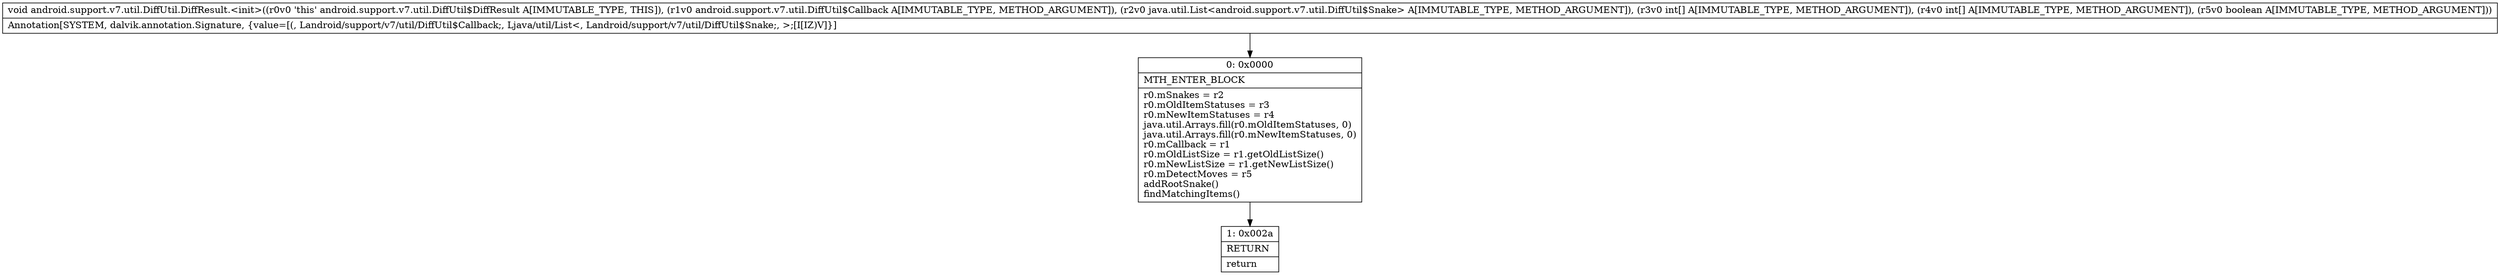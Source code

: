 digraph "CFG forandroid.support.v7.util.DiffUtil.DiffResult.\<init\>(Landroid\/support\/v7\/util\/DiffUtil$Callback;Ljava\/util\/List;[I[IZ)V" {
Node_0 [shape=record,label="{0\:\ 0x0000|MTH_ENTER_BLOCK\l|r0.mSnakes = r2\lr0.mOldItemStatuses = r3\lr0.mNewItemStatuses = r4\ljava.util.Arrays.fill(r0.mOldItemStatuses, 0)\ljava.util.Arrays.fill(r0.mNewItemStatuses, 0)\lr0.mCallback = r1\lr0.mOldListSize = r1.getOldListSize()\lr0.mNewListSize = r1.getNewListSize()\lr0.mDetectMoves = r5\laddRootSnake()\lfindMatchingItems()\l}"];
Node_1 [shape=record,label="{1\:\ 0x002a|RETURN\l|return\l}"];
MethodNode[shape=record,label="{void android.support.v7.util.DiffUtil.DiffResult.\<init\>((r0v0 'this' android.support.v7.util.DiffUtil$DiffResult A[IMMUTABLE_TYPE, THIS]), (r1v0 android.support.v7.util.DiffUtil$Callback A[IMMUTABLE_TYPE, METHOD_ARGUMENT]), (r2v0 java.util.List\<android.support.v7.util.DiffUtil$Snake\> A[IMMUTABLE_TYPE, METHOD_ARGUMENT]), (r3v0 int[] A[IMMUTABLE_TYPE, METHOD_ARGUMENT]), (r4v0 int[] A[IMMUTABLE_TYPE, METHOD_ARGUMENT]), (r5v0 boolean A[IMMUTABLE_TYPE, METHOD_ARGUMENT]))  | Annotation[SYSTEM, dalvik.annotation.Signature, \{value=[(, Landroid\/support\/v7\/util\/DiffUtil$Callback;, Ljava\/util\/List\<, Landroid\/support\/v7\/util\/DiffUtil$Snake;, \>;[I[IZ)V]\}]\l}"];
MethodNode -> Node_0;
Node_0 -> Node_1;
}

